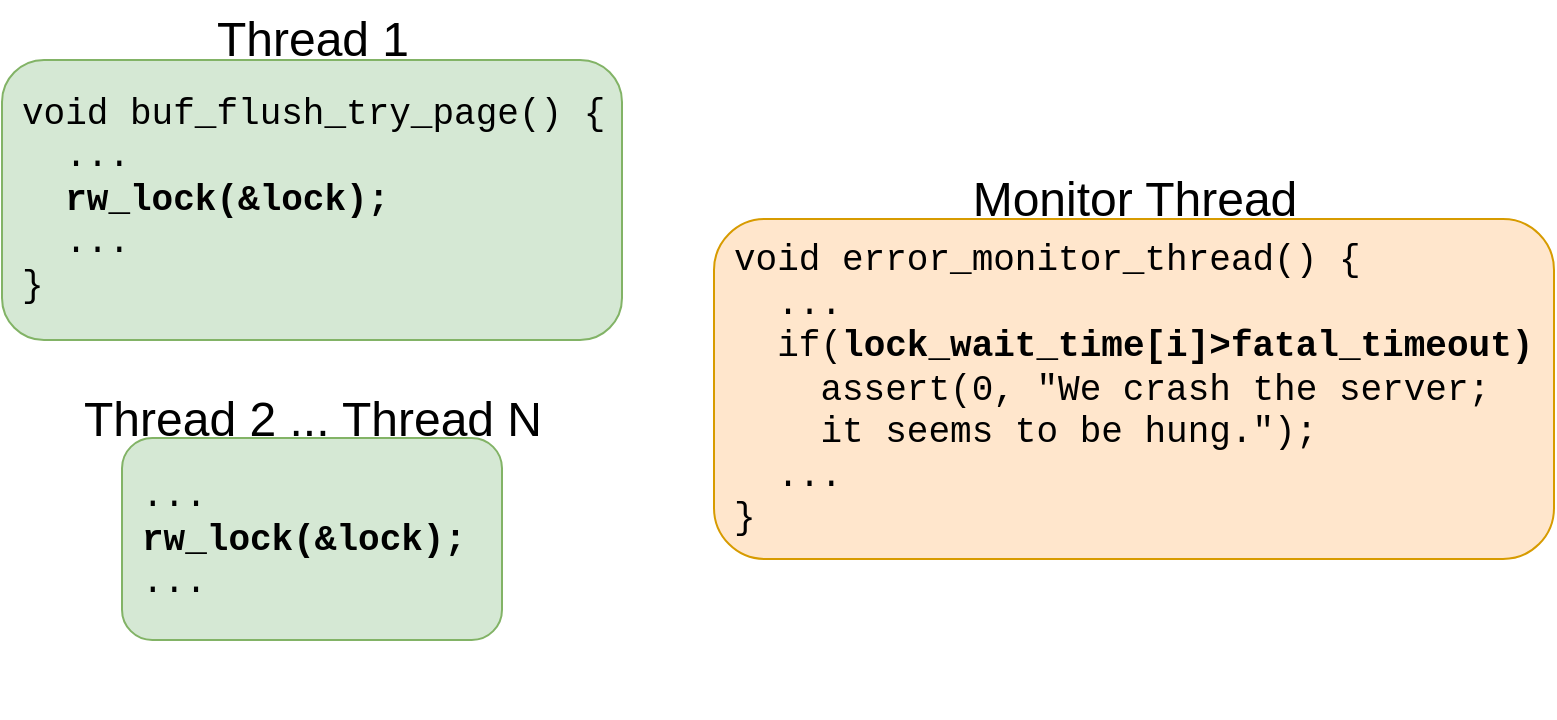 <mxfile version="21.1.2" type="device">
  <diagram name="Page-1" id="_eLTWSYjS1H5vIb4lWUF">
    <mxGraphModel dx="1098" dy="820" grid="1" gridSize="10" guides="1" tooltips="1" connect="1" arrows="1" fold="1" page="1" pageScale="1" pageWidth="850" pageHeight="1100" math="0" shadow="0">
      <root>
        <mxCell id="0" />
        <mxCell id="1" parent="0" />
        <mxCell id="rEjoPBxKgrPCF_i84KEZ-9" value="" style="group" vertex="1" connectable="0" parent="1">
          <mxGeometry x="406" y="269.5" width="420" height="200" as="geometry" />
        </mxCell>
        <mxCell id="rEjoPBxKgrPCF_i84KEZ-3" value="void error_monitor_thread() {&lt;br style=&quot;font-size: 18px;&quot;&gt;&amp;nbsp; ...&lt;br style=&quot;font-size: 18px;&quot;&gt;&amp;nbsp; if(&lt;b&gt;lock_wait_time[i]&amp;gt;fatal_timeout)&lt;br&gt;&lt;/b&gt;&amp;nbsp; &amp;nbsp; assert(0, &quot;We crash the server;&lt;br&gt;&lt;span style=&quot;white-space: pre;&quot;&gt;	&lt;/span&gt;&amp;nbsp;&amp;nbsp;&amp;nbsp;it seems to be hung.&quot;);&lt;br&gt;&amp;nbsp; ...&lt;br style=&quot;font-size: 18px;&quot;&gt;&lt;div style=&quot;font-size: 18px;&quot;&gt;&lt;span style=&quot;background-color: initial; font-size: 18px;&quot;&gt;}&lt;/span&gt;&lt;/div&gt;" style="rounded=1;html=1;align=left;fontFamily=Courier New;fontSize=18;fillColor=#ffe6cc;strokeColor=#d79b00;spacingLeft=8;whiteSpace=wrap;" vertex="1" parent="rEjoPBxKgrPCF_i84KEZ-9">
          <mxGeometry y="30" width="420" height="170" as="geometry" />
        </mxCell>
        <mxCell id="rEjoPBxKgrPCF_i84KEZ-8" value="Monitor Thread" style="text;html=1;align=center;verticalAlign=middle;resizable=0;points=[];autosize=1;strokeColor=none;fillColor=none;fontSize=24;" vertex="1" parent="rEjoPBxKgrPCF_i84KEZ-9">
          <mxGeometry x="115" width="190" height="40" as="geometry" />
        </mxCell>
        <mxCell id="rEjoPBxKgrPCF_i84KEZ-11" value="" style="group" vertex="1" connectable="0" parent="1">
          <mxGeometry x="50" y="190" width="310" height="359" as="geometry" />
        </mxCell>
        <mxCell id="rEjoPBxKgrPCF_i84KEZ-6" value="" style="group" vertex="1" connectable="0" parent="rEjoPBxKgrPCF_i84KEZ-11">
          <mxGeometry width="310" height="170" as="geometry" />
        </mxCell>
        <mxCell id="rEjoPBxKgrPCF_i84KEZ-1" value="void buf_flush_try_page() {&lt;br style=&quot;font-size: 18px;&quot;&gt;&amp;nbsp; ...&lt;br style=&quot;font-size: 18px;&quot;&gt;&lt;b&gt;&amp;nbsp; rw_lock(&amp;amp;lock);&lt;br style=&quot;font-size: 18px;&quot;&gt;&lt;/b&gt;&amp;nbsp; ...&lt;br style=&quot;font-size: 18px;&quot;&gt;&lt;div style=&quot;font-size: 18px;&quot;&gt;&lt;span style=&quot;background-color: initial; font-size: 18px;&quot;&gt;}&lt;/span&gt;&lt;/div&gt;" style="rounded=1;html=1;align=left;fontFamily=Courier New;fontSize=18;fillColor=#d5e8d4;strokeColor=#82b366;spacingLeft=8;" vertex="1" parent="rEjoPBxKgrPCF_i84KEZ-6">
          <mxGeometry y="30" width="310" height="140" as="geometry" />
        </mxCell>
        <mxCell id="rEjoPBxKgrPCF_i84KEZ-4" value="Thread 1" style="text;html=1;align=center;verticalAlign=middle;resizable=0;points=[];autosize=1;strokeColor=none;fillColor=none;fontSize=24;" vertex="1" parent="rEjoPBxKgrPCF_i84KEZ-6">
          <mxGeometry x="95" width="120" height="40" as="geometry" />
        </mxCell>
        <mxCell id="rEjoPBxKgrPCF_i84KEZ-10" value="" style="group" vertex="1" connectable="0" parent="rEjoPBxKgrPCF_i84KEZ-11">
          <mxGeometry x="30" y="190" width="250" height="169" as="geometry" />
        </mxCell>
        <mxCell id="rEjoPBxKgrPCF_i84KEZ-7" value="" style="group" vertex="1" connectable="0" parent="rEjoPBxKgrPCF_i84KEZ-10">
          <mxGeometry width="250" height="169" as="geometry" />
        </mxCell>
        <mxCell id="rEjoPBxKgrPCF_i84KEZ-2" value="...&lt;br style=&quot;font-size: 18px;&quot;&gt;&lt;b&gt;rw_lock(&amp;amp;lock);&lt;br style=&quot;font-size: 18px;&quot;&gt;&lt;/b&gt;..." style="rounded=1;html=1;align=left;fontFamily=Courier New;fontSize=18;fillColor=#d5e8d4;strokeColor=#82b366;spacingLeft=8;" vertex="1" parent="rEjoPBxKgrPCF_i84KEZ-7">
          <mxGeometry x="30" y="29" width="190" height="101" as="geometry" />
        </mxCell>
        <mxCell id="rEjoPBxKgrPCF_i84KEZ-5" value="Thread 2 ... Thread N" style="text;html=1;align=center;verticalAlign=middle;resizable=0;points=[];autosize=1;strokeColor=none;fillColor=none;fontSize=24;" vertex="1" parent="rEjoPBxKgrPCF_i84KEZ-10">
          <mxGeometry width="250" height="40" as="geometry" />
        </mxCell>
      </root>
    </mxGraphModel>
  </diagram>
</mxfile>
